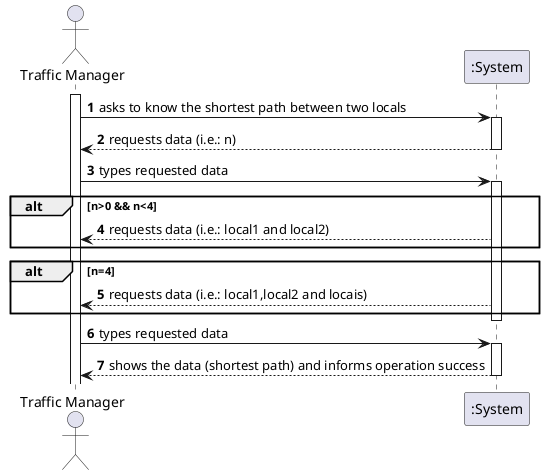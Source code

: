 @startuml
'https://plantuml.com/sequence-diagram

autonumber

actor "Traffic Manager" as TM
activate TM

TM -> ":System": asks to know the shortest path between two locals
activate ":System"
":System" --> TM : requests data (i.e.: n)
deactivate ":System"
TM -> ":System": types requested data
activate ":System"

alt n>0 && n<4
":System" --> TM : requests data (i.e.: local1 and local2)
end

alt n=4
":System" --> TM : requests data (i.e.: local1,local2 and locais)
end
deactivate ":System"
TM -> ":System": types requested data
activate ":System"

":System" --> TM : shows the data (shortest path) and informs operation success
deactivate ":System"
@enduml